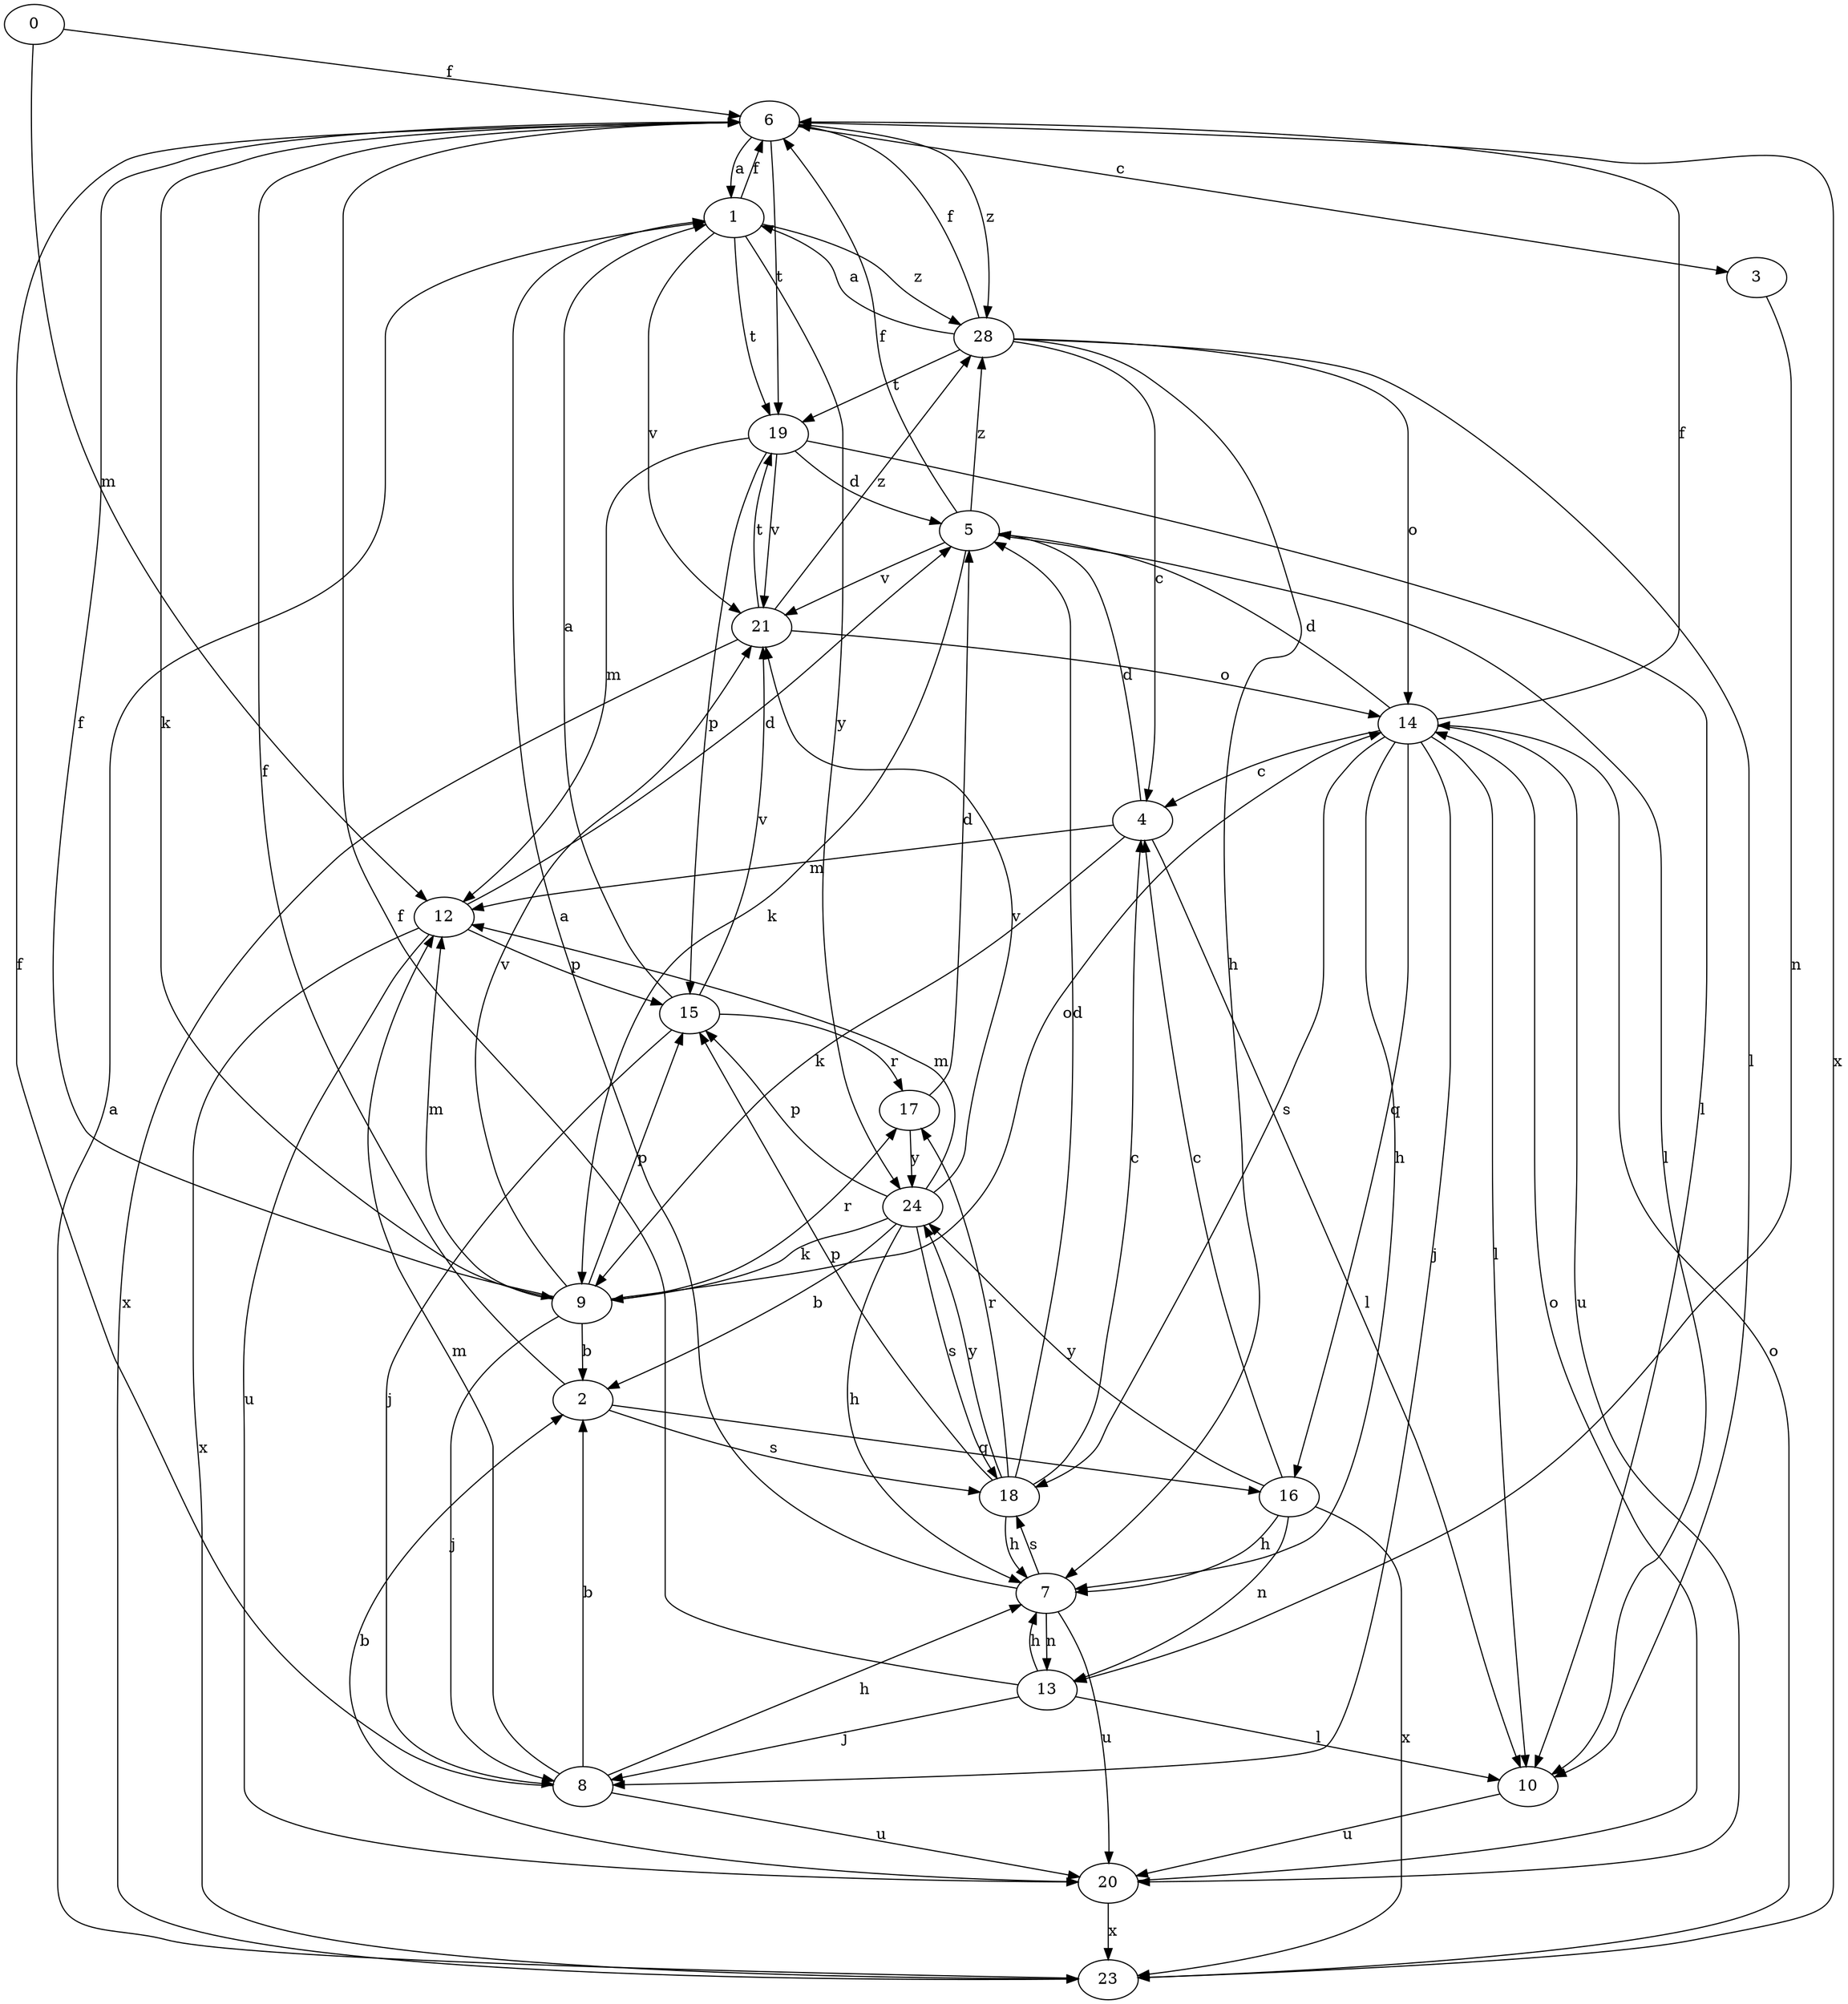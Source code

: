 strict digraph  {
0;
1;
2;
3;
4;
5;
6;
7;
8;
9;
10;
12;
13;
14;
15;
16;
17;
18;
19;
20;
21;
23;
24;
28;
0 -> 6  [label=f];
0 -> 12  [label=m];
1 -> 6  [label=f];
1 -> 19  [label=t];
1 -> 21  [label=v];
1 -> 24  [label=y];
1 -> 28  [label=z];
2 -> 6  [label=f];
2 -> 16  [label=q];
2 -> 18  [label=s];
3 -> 13  [label=n];
4 -> 5  [label=d];
4 -> 9  [label=k];
4 -> 10  [label=l];
4 -> 12  [label=m];
5 -> 6  [label=f];
5 -> 9  [label=k];
5 -> 10  [label=l];
5 -> 21  [label=v];
5 -> 28  [label=z];
6 -> 1  [label=a];
6 -> 3  [label=c];
6 -> 9  [label=k];
6 -> 19  [label=t];
6 -> 23  [label=x];
6 -> 28  [label=z];
7 -> 1  [label=a];
7 -> 13  [label=n];
7 -> 18  [label=s];
7 -> 20  [label=u];
8 -> 2  [label=b];
8 -> 6  [label=f];
8 -> 7  [label=h];
8 -> 12  [label=m];
8 -> 20  [label=u];
9 -> 2  [label=b];
9 -> 6  [label=f];
9 -> 8  [label=j];
9 -> 12  [label=m];
9 -> 14  [label=o];
9 -> 15  [label=p];
9 -> 17  [label=r];
9 -> 21  [label=v];
10 -> 20  [label=u];
12 -> 5  [label=d];
12 -> 15  [label=p];
12 -> 20  [label=u];
12 -> 23  [label=x];
13 -> 6  [label=f];
13 -> 7  [label=h];
13 -> 8  [label=j];
13 -> 10  [label=l];
14 -> 4  [label=c];
14 -> 5  [label=d];
14 -> 6  [label=f];
14 -> 7  [label=h];
14 -> 8  [label=j];
14 -> 10  [label=l];
14 -> 16  [label=q];
14 -> 18  [label=s];
14 -> 20  [label=u];
15 -> 1  [label=a];
15 -> 8  [label=j];
15 -> 17  [label=r];
15 -> 21  [label=v];
16 -> 4  [label=c];
16 -> 7  [label=h];
16 -> 13  [label=n];
16 -> 23  [label=x];
16 -> 24  [label=y];
17 -> 5  [label=d];
17 -> 24  [label=y];
18 -> 4  [label=c];
18 -> 5  [label=d];
18 -> 7  [label=h];
18 -> 15  [label=p];
18 -> 17  [label=r];
18 -> 24  [label=y];
19 -> 5  [label=d];
19 -> 10  [label=l];
19 -> 12  [label=m];
19 -> 15  [label=p];
19 -> 21  [label=v];
20 -> 2  [label=b];
20 -> 14  [label=o];
20 -> 23  [label=x];
21 -> 14  [label=o];
21 -> 19  [label=t];
21 -> 23  [label=x];
21 -> 28  [label=z];
23 -> 1  [label=a];
23 -> 14  [label=o];
24 -> 2  [label=b];
24 -> 7  [label=h];
24 -> 9  [label=k];
24 -> 12  [label=m];
24 -> 15  [label=p];
24 -> 18  [label=s];
24 -> 21  [label=v];
28 -> 1  [label=a];
28 -> 4  [label=c];
28 -> 6  [label=f];
28 -> 7  [label=h];
28 -> 10  [label=l];
28 -> 14  [label=o];
28 -> 19  [label=t];
}
